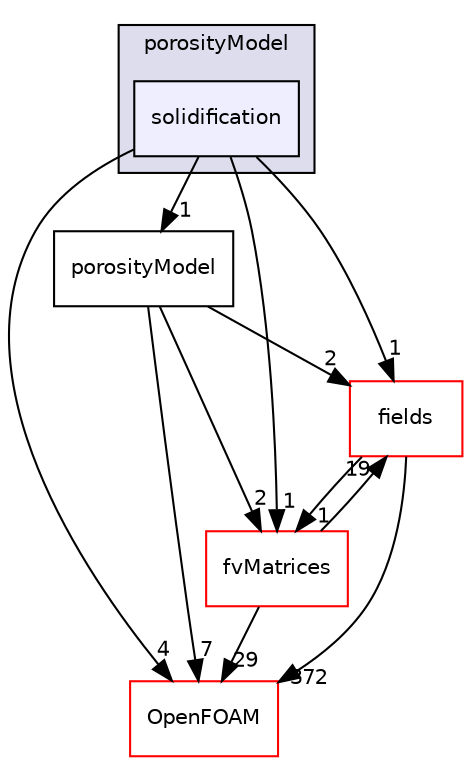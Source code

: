digraph "src/finiteVolume/cfdTools/general/porosityModel/solidification" {
  bgcolor=transparent;
  compound=true
  node [ fontsize="10", fontname="Helvetica"];
  edge [ labelfontsize="10", labelfontname="Helvetica"];
  subgraph clusterdir_7f71c2789b87b2ecdc8be24284257b05 {
    graph [ bgcolor="#ddddee", pencolor="black", label="porosityModel" fontname="Helvetica", fontsize="10", URL="dir_7f71c2789b87b2ecdc8be24284257b05.html"]
  dir_4452f0fe59de9f811b4cca0c12cc1d2f [shape=box, label="solidification", style="filled", fillcolor="#eeeeff", pencolor="black", URL="dir_4452f0fe59de9f811b4cca0c12cc1d2f.html"];
  }
  dir_25ab4a83a983f7bb7a38b7f63bb141b7 [shape=box label="fields" color="red" URL="dir_25ab4a83a983f7bb7a38b7f63bb141b7.html"];
  dir_5a8452d5c878e691b4ad8657f7c472aa [shape=box label="porosityModel" URL="dir_5a8452d5c878e691b4ad8657f7c472aa.html"];
  dir_c5473ff19b20e6ec4dfe5c310b3778a8 [shape=box label="OpenFOAM" color="red" URL="dir_c5473ff19b20e6ec4dfe5c310b3778a8.html"];
  dir_5d57e3901430bcc99a7ddac11a899224 [shape=box label="fvMatrices" color="red" URL="dir_5d57e3901430bcc99a7ddac11a899224.html"];
  dir_25ab4a83a983f7bb7a38b7f63bb141b7->dir_c5473ff19b20e6ec4dfe5c310b3778a8 [headlabel="372", labeldistance=1.5 headhref="dir_000890_002151.html"];
  dir_25ab4a83a983f7bb7a38b7f63bb141b7->dir_5d57e3901430bcc99a7ddac11a899224 [headlabel="1", labeldistance=1.5 headhref="dir_000890_001094.html"];
  dir_4452f0fe59de9f811b4cca0c12cc1d2f->dir_25ab4a83a983f7bb7a38b7f63bb141b7 [headlabel="1", labeldistance=1.5 headhref="dir_000859_000890.html"];
  dir_4452f0fe59de9f811b4cca0c12cc1d2f->dir_5a8452d5c878e691b4ad8657f7c472aa [headlabel="1", labeldistance=1.5 headhref="dir_000859_000847.html"];
  dir_4452f0fe59de9f811b4cca0c12cc1d2f->dir_c5473ff19b20e6ec4dfe5c310b3778a8 [headlabel="4", labeldistance=1.5 headhref="dir_000859_002151.html"];
  dir_4452f0fe59de9f811b4cca0c12cc1d2f->dir_5d57e3901430bcc99a7ddac11a899224 [headlabel="1", labeldistance=1.5 headhref="dir_000859_001094.html"];
  dir_5a8452d5c878e691b4ad8657f7c472aa->dir_25ab4a83a983f7bb7a38b7f63bb141b7 [headlabel="2", labeldistance=1.5 headhref="dir_000847_000890.html"];
  dir_5a8452d5c878e691b4ad8657f7c472aa->dir_c5473ff19b20e6ec4dfe5c310b3778a8 [headlabel="7", labeldistance=1.5 headhref="dir_000847_002151.html"];
  dir_5a8452d5c878e691b4ad8657f7c472aa->dir_5d57e3901430bcc99a7ddac11a899224 [headlabel="2", labeldistance=1.5 headhref="dir_000847_001094.html"];
  dir_5d57e3901430bcc99a7ddac11a899224->dir_25ab4a83a983f7bb7a38b7f63bb141b7 [headlabel="19", labeldistance=1.5 headhref="dir_001094_000890.html"];
  dir_5d57e3901430bcc99a7ddac11a899224->dir_c5473ff19b20e6ec4dfe5c310b3778a8 [headlabel="29", labeldistance=1.5 headhref="dir_001094_002151.html"];
}
